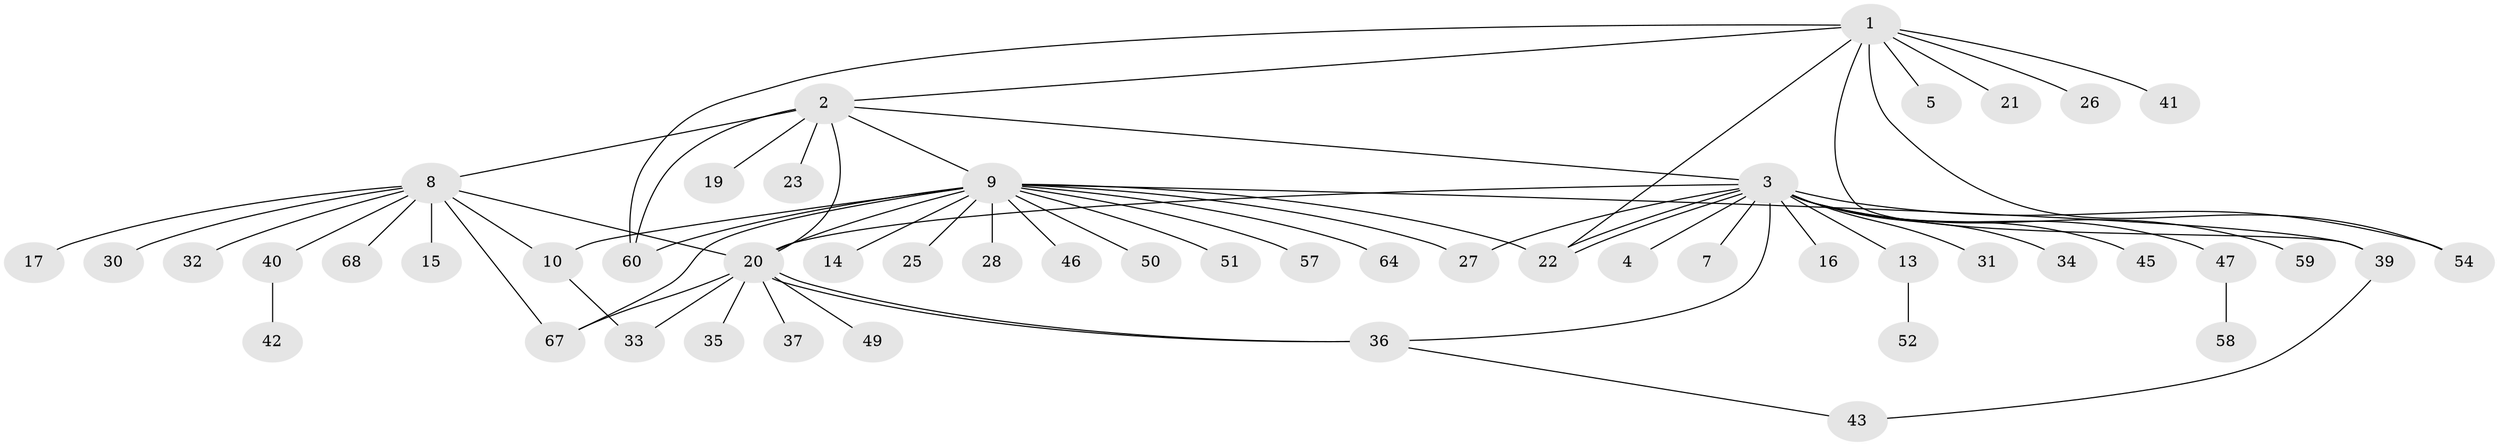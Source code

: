 // original degree distribution, {10: 0.029411764705882353, 9: 0.029411764705882353, 19: 0.014705882352941176, 1: 0.5882352941176471, 11: 0.014705882352941176, 5: 0.04411764705882353, 3: 0.11764705882352941, 2: 0.1323529411764706, 8: 0.014705882352941176, 7: 0.014705882352941176}
// Generated by graph-tools (version 1.1) at 2025/41/03/06/25 10:41:47]
// undirected, 51 vertices, 68 edges
graph export_dot {
graph [start="1"]
  node [color=gray90,style=filled];
  1 [super="+29"];
  2 [super="+56"];
  3 [super="+6"];
  4;
  5;
  7;
  8 [super="+38"];
  9 [super="+11"];
  10 [super="+12"];
  13 [super="+18"];
  14;
  15 [super="+44"];
  16;
  17;
  19;
  20 [super="+24"];
  21;
  22 [super="+61"];
  23;
  25;
  26;
  27;
  28;
  30;
  31;
  32;
  33;
  34;
  35;
  36 [super="+63"];
  37 [super="+53"];
  39 [super="+48"];
  40 [super="+55"];
  41;
  42;
  43;
  45;
  46;
  47 [super="+66"];
  49;
  50;
  51 [super="+62"];
  52;
  54 [super="+65"];
  57;
  58;
  59;
  60;
  64;
  67;
  68;
  1 -- 2;
  1 -- 5;
  1 -- 21;
  1 -- 22;
  1 -- 26;
  1 -- 41;
  1 -- 54;
  1 -- 60;
  1 -- 39;
  2 -- 3;
  2 -- 8 [weight=2];
  2 -- 9;
  2 -- 19;
  2 -- 23;
  2 -- 60;
  2 -- 20 [weight=2];
  3 -- 4;
  3 -- 7;
  3 -- 13;
  3 -- 16;
  3 -- 20 [weight=2];
  3 -- 22;
  3 -- 22;
  3 -- 27;
  3 -- 31;
  3 -- 34;
  3 -- 36;
  3 -- 45;
  3 -- 47;
  3 -- 54 [weight=2];
  3 -- 59;
  8 -- 15;
  8 -- 17;
  8 -- 20;
  8 -- 30;
  8 -- 32;
  8 -- 40;
  8 -- 67;
  8 -- 68;
  8 -- 10;
  9 -- 10 [weight=2];
  9 -- 25;
  9 -- 28;
  9 -- 46;
  9 -- 57;
  9 -- 60;
  9 -- 67;
  9 -- 64;
  9 -- 39;
  9 -- 14;
  9 -- 50;
  9 -- 51;
  9 -- 20;
  9 -- 22;
  9 -- 27;
  10 -- 33;
  13 -- 52;
  20 -- 35;
  20 -- 36;
  20 -- 36;
  20 -- 49;
  20 -- 33;
  20 -- 67;
  20 -- 37;
  36 -- 43;
  39 -- 43;
  40 -- 42;
  47 -- 58;
}
